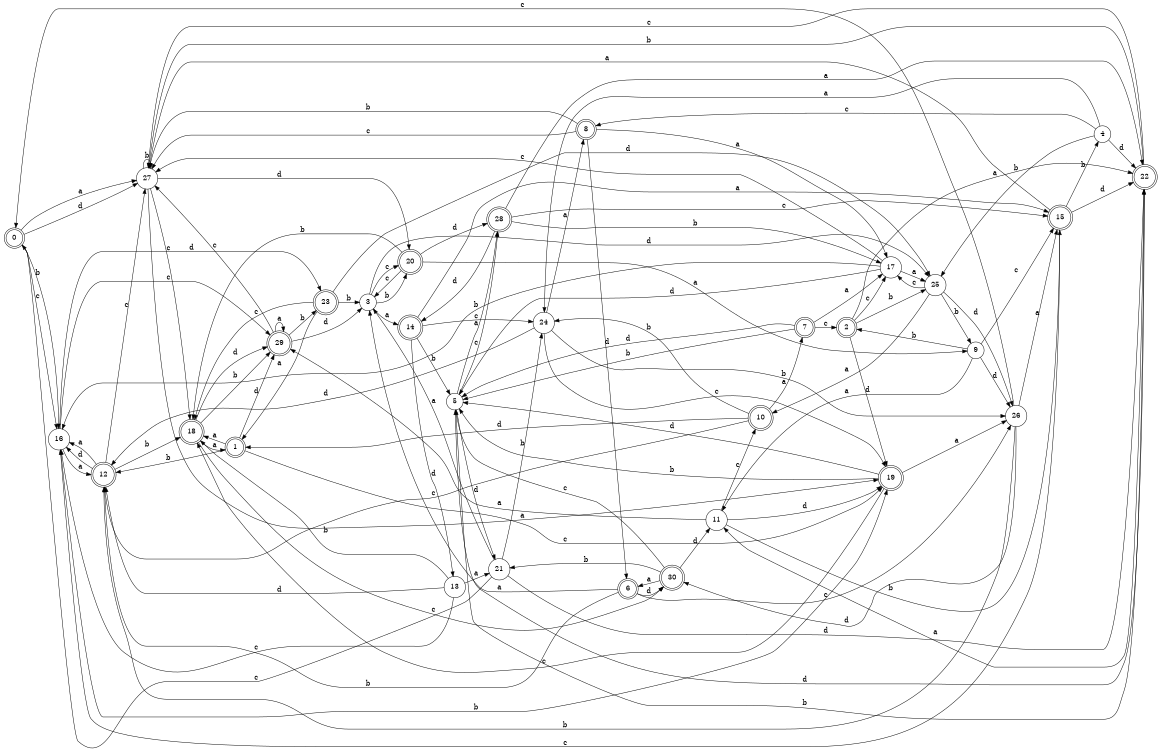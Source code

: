 digraph n25_5 {
__start0 [label="" shape="none"];

rankdir=LR;
size="8,5";

s0 [style="rounded,filled", color="black", fillcolor="white" shape="doublecircle", label="0"];
s1 [style="rounded,filled", color="black", fillcolor="white" shape="doublecircle", label="1"];
s2 [style="rounded,filled", color="black", fillcolor="white" shape="doublecircle", label="2"];
s3 [style="filled", color="black", fillcolor="white" shape="circle", label="3"];
s4 [style="filled", color="black", fillcolor="white" shape="circle", label="4"];
s5 [style="filled", color="black", fillcolor="white" shape="circle", label="5"];
s6 [style="rounded,filled", color="black", fillcolor="white" shape="doublecircle", label="6"];
s7 [style="rounded,filled", color="black", fillcolor="white" shape="doublecircle", label="7"];
s8 [style="rounded,filled", color="black", fillcolor="white" shape="doublecircle", label="8"];
s9 [style="filled", color="black", fillcolor="white" shape="circle", label="9"];
s10 [style="rounded,filled", color="black", fillcolor="white" shape="doublecircle", label="10"];
s11 [style="filled", color="black", fillcolor="white" shape="circle", label="11"];
s12 [style="rounded,filled", color="black", fillcolor="white" shape="doublecircle", label="12"];
s13 [style="filled", color="black", fillcolor="white" shape="circle", label="13"];
s14 [style="rounded,filled", color="black", fillcolor="white" shape="doublecircle", label="14"];
s15 [style="rounded,filled", color="black", fillcolor="white" shape="doublecircle", label="15"];
s16 [style="filled", color="black", fillcolor="white" shape="circle", label="16"];
s17 [style="filled", color="black", fillcolor="white" shape="circle", label="17"];
s18 [style="rounded,filled", color="black", fillcolor="white" shape="doublecircle", label="18"];
s19 [style="rounded,filled", color="black", fillcolor="white" shape="doublecircle", label="19"];
s20 [style="rounded,filled", color="black", fillcolor="white" shape="doublecircle", label="20"];
s21 [style="filled", color="black", fillcolor="white" shape="circle", label="21"];
s22 [style="rounded,filled", color="black", fillcolor="white" shape="doublecircle", label="22"];
s23 [style="rounded,filled", color="black", fillcolor="white" shape="doublecircle", label="23"];
s24 [style="filled", color="black", fillcolor="white" shape="circle", label="24"];
s25 [style="filled", color="black", fillcolor="white" shape="circle", label="25"];
s26 [style="filled", color="black", fillcolor="white" shape="circle", label="26"];
s27 [style="filled", color="black", fillcolor="white" shape="circle", label="27"];
s28 [style="rounded,filled", color="black", fillcolor="white" shape="doublecircle", label="28"];
s29 [style="rounded,filled", color="black", fillcolor="white" shape="doublecircle", label="29"];
s30 [style="rounded,filled", color="black", fillcolor="white" shape="doublecircle", label="30"];
s0 -> s27 [label="a"];
s0 -> s16 [label="b"];
s0 -> s16 [label="c"];
s0 -> s27 [label="d"];
s1 -> s18 [label="a"];
s1 -> s12 [label="b"];
s1 -> s19 [label="c"];
s1 -> s29 [label="d"];
s2 -> s22 [label="a"];
s2 -> s25 [label="b"];
s2 -> s17 [label="c"];
s2 -> s19 [label="d"];
s3 -> s14 [label="a"];
s3 -> s20 [label="b"];
s3 -> s20 [label="c"];
s3 -> s25 [label="d"];
s4 -> s24 [label="a"];
s4 -> s25 [label="b"];
s4 -> s8 [label="c"];
s4 -> s22 [label="d"];
s5 -> s28 [label="a"];
s5 -> s22 [label="b"];
s5 -> s28 [label="c"];
s5 -> s21 [label="d"];
s6 -> s3 [label="a"];
s6 -> s12 [label="b"];
s6 -> s26 [label="c"];
s6 -> s30 [label="d"];
s7 -> s17 [label="a"];
s7 -> s5 [label="b"];
s7 -> s2 [label="c"];
s7 -> s5 [label="d"];
s8 -> s17 [label="a"];
s8 -> s27 [label="b"];
s8 -> s27 [label="c"];
s8 -> s6 [label="d"];
s9 -> s11 [label="a"];
s9 -> s2 [label="b"];
s9 -> s15 [label="c"];
s9 -> s26 [label="d"];
s10 -> s7 [label="a"];
s10 -> s24 [label="b"];
s10 -> s12 [label="c"];
s10 -> s1 [label="d"];
s11 -> s29 [label="a"];
s11 -> s15 [label="b"];
s11 -> s10 [label="c"];
s11 -> s19 [label="d"];
s12 -> s16 [label="a"];
s12 -> s18 [label="b"];
s12 -> s27 [label="c"];
s12 -> s16 [label="d"];
s13 -> s21 [label="a"];
s13 -> s18 [label="b"];
s13 -> s16 [label="c"];
s13 -> s12 [label="d"];
s14 -> s15 [label="a"];
s14 -> s5 [label="b"];
s14 -> s24 [label="c"];
s14 -> s13 [label="d"];
s15 -> s27 [label="a"];
s15 -> s4 [label="b"];
s15 -> s16 [label="c"];
s15 -> s22 [label="d"];
s16 -> s12 [label="a"];
s16 -> s19 [label="b"];
s16 -> s29 [label="c"];
s16 -> s23 [label="d"];
s17 -> s25 [label="a"];
s17 -> s16 [label="b"];
s17 -> s27 [label="c"];
s17 -> s5 [label="d"];
s18 -> s1 [label="a"];
s18 -> s29 [label="b"];
s18 -> s30 [label="c"];
s18 -> s29 [label="d"];
s19 -> s26 [label="a"];
s19 -> s5 [label="b"];
s19 -> s18 [label="c"];
s19 -> s5 [label="d"];
s20 -> s9 [label="a"];
s20 -> s18 [label="b"];
s20 -> s3 [label="c"];
s20 -> s28 [label="d"];
s21 -> s3 [label="a"];
s21 -> s24 [label="b"];
s21 -> s0 [label="c"];
s21 -> s22 [label="d"];
s22 -> s11 [label="a"];
s22 -> s27 [label="b"];
s22 -> s27 [label="c"];
s22 -> s5 [label="d"];
s23 -> s1 [label="a"];
s23 -> s3 [label="b"];
s23 -> s18 [label="c"];
s23 -> s25 [label="d"];
s24 -> s8 [label="a"];
s24 -> s26 [label="b"];
s24 -> s19 [label="c"];
s24 -> s12 [label="d"];
s25 -> s10 [label="a"];
s25 -> s9 [label="b"];
s25 -> s17 [label="c"];
s25 -> s26 [label="d"];
s26 -> s15 [label="a"];
s26 -> s12 [label="b"];
s26 -> s0 [label="c"];
s26 -> s30 [label="d"];
s27 -> s19 [label="a"];
s27 -> s27 [label="b"];
s27 -> s18 [label="c"];
s27 -> s20 [label="d"];
s28 -> s22 [label="a"];
s28 -> s17 [label="b"];
s28 -> s15 [label="c"];
s28 -> s14 [label="d"];
s29 -> s29 [label="a"];
s29 -> s23 [label="b"];
s29 -> s27 [label="c"];
s29 -> s3 [label="d"];
s30 -> s6 [label="a"];
s30 -> s21 [label="b"];
s30 -> s5 [label="c"];
s30 -> s11 [label="d"];

}